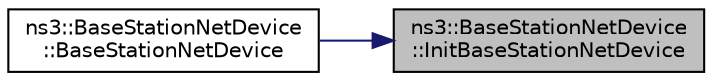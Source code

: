 digraph "ns3::BaseStationNetDevice::InitBaseStationNetDevice"
{
 // LATEX_PDF_SIZE
  edge [fontname="Helvetica",fontsize="10",labelfontname="Helvetica",labelfontsize="10"];
  node [fontname="Helvetica",fontsize="10",shape=record];
  rankdir="RL";
  Node1 [label="ns3::BaseStationNetDevice\l::InitBaseStationNetDevice",height=0.2,width=0.4,color="black", fillcolor="grey75", style="filled", fontcolor="black",tooltip="initializes the BS net device and sets its parameters to the default values"];
  Node1 -> Node2 [dir="back",color="midnightblue",fontsize="10",style="solid",fontname="Helvetica"];
  Node2 [label="ns3::BaseStationNetDevice\l::BaseStationNetDevice",height=0.2,width=0.4,color="black", fillcolor="white", style="filled",URL="$classns3_1_1_base_station_net_device.html#a407f0e1a3bde6e56b31cfafef15cd2ac",tooltip=" "];
}
